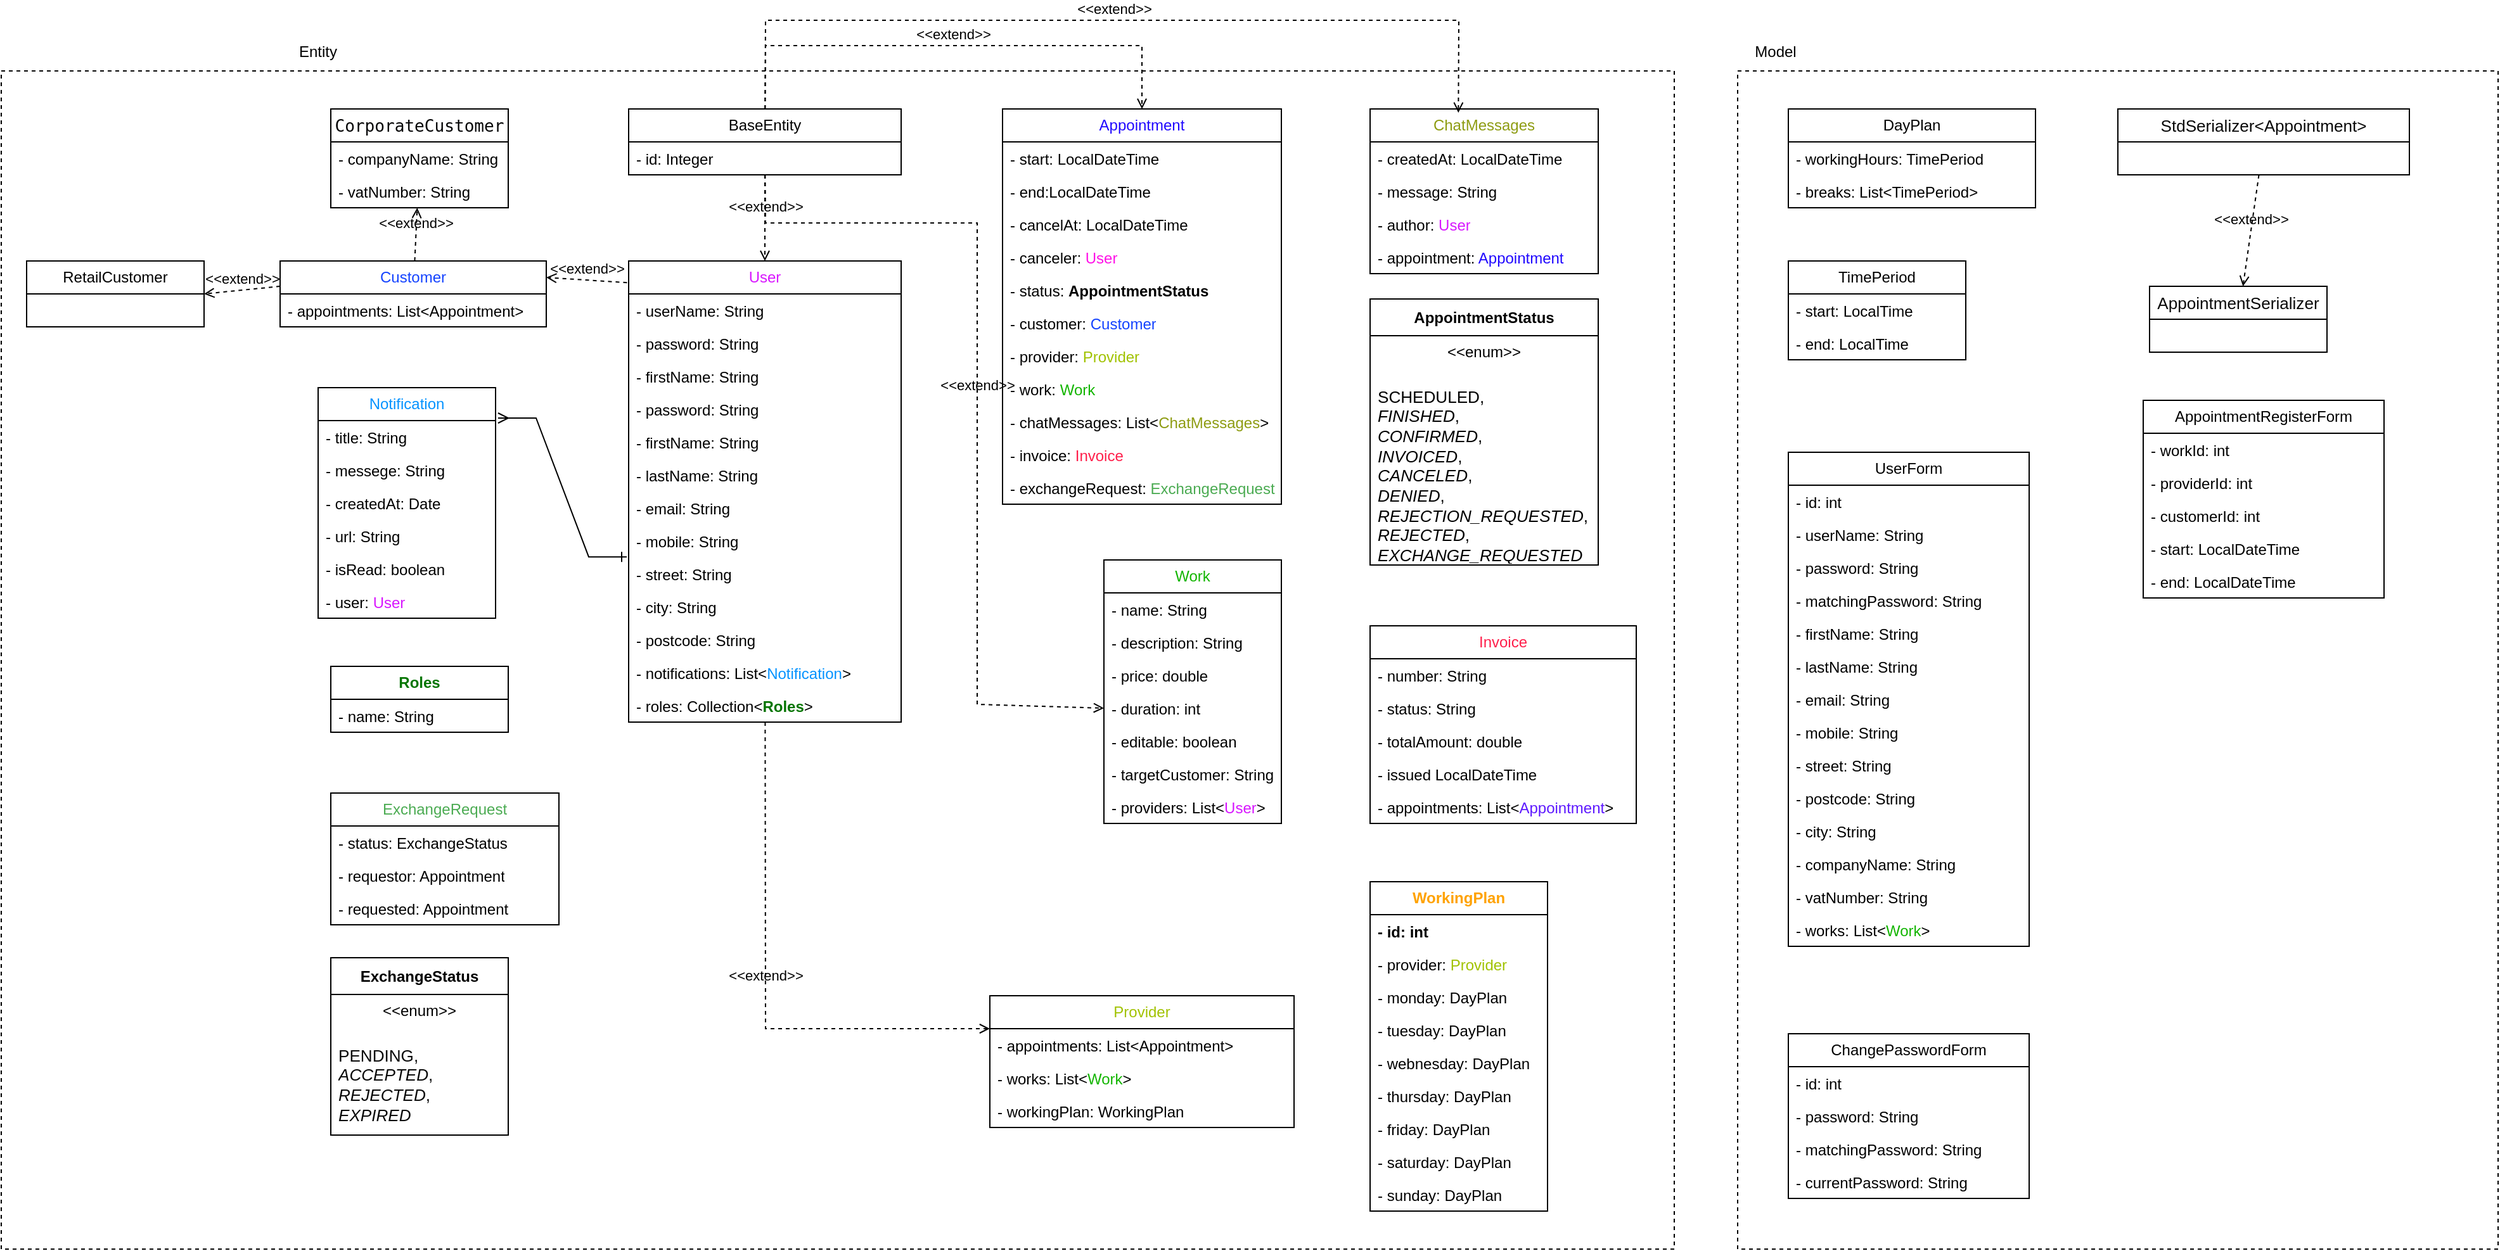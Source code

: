 <mxfile version="22.1.11" type="github">
  <diagram name="Page-1" id="I-7tbdS5bkR3QFpDPWn6">
    <mxGraphModel dx="2286" dy="809" grid="1" gridSize="10" guides="1" tooltips="1" connect="1" arrows="1" fold="1" page="1" pageScale="1" pageWidth="850" pageHeight="1100" math="0" shadow="0">
      <root>
        <mxCell id="0" />
        <mxCell id="1" parent="0" />
        <mxCell id="Jh2_Rf79OUwAE3CNvrpS-127" value="" style="rounded=0;whiteSpace=wrap;html=1;fillColor=none;dashed=1;" parent="1" vertex="1">
          <mxGeometry x="-210" y="60" width="1320" height="930" as="geometry" />
        </mxCell>
        <mxCell id="Jh2_Rf79OUwAE3CNvrpS-9" value="&lt;div style=&quot;&quot;&gt;&lt;pre style=&quot;font-family: &amp;quot;JetBrains Mono&amp;quot;, monospace; font-size: 9.8pt;&quot;&gt;&lt;font color=&quot;#070708&quot;&gt;CorporateCustomer&lt;/font&gt;&lt;/pre&gt;&lt;/div&gt;" style="swimlane;fontStyle=0;childLayout=stackLayout;horizontal=1;startSize=26;fillColor=none;horizontalStack=0;resizeParent=1;resizeParentMax=0;resizeLast=0;collapsible=1;marginBottom=0;whiteSpace=wrap;html=1;" parent="1" vertex="1">
          <mxGeometry x="50" y="90" width="140" height="78" as="geometry" />
        </mxCell>
        <mxCell id="Jh2_Rf79OUwAE3CNvrpS-10" value="- companyName: String" style="text;strokeColor=none;fillColor=none;align=left;verticalAlign=top;spacingLeft=4;spacingRight=4;overflow=hidden;rotatable=0;points=[[0,0.5],[1,0.5]];portConstraint=eastwest;whiteSpace=wrap;html=1;" parent="Jh2_Rf79OUwAE3CNvrpS-9" vertex="1">
          <mxGeometry y="26" width="140" height="26" as="geometry" />
        </mxCell>
        <mxCell id="Jh2_Rf79OUwAE3CNvrpS-11" value="- vatNumber: String" style="text;strokeColor=none;fillColor=none;align=left;verticalAlign=top;spacingLeft=4;spacingRight=4;overflow=hidden;rotatable=0;points=[[0,0.5],[1,0.5]];portConstraint=eastwest;whiteSpace=wrap;html=1;" parent="Jh2_Rf79OUwAE3CNvrpS-9" vertex="1">
          <mxGeometry y="52" width="140" height="26" as="geometry" />
        </mxCell>
        <mxCell id="Jh2_Rf79OUwAE3CNvrpS-24" value="&lt;font color=&quot;#2008ff&quot;&gt;Appointment&lt;/font&gt;" style="swimlane;fontStyle=0;childLayout=stackLayout;horizontal=1;startSize=26;fillColor=none;horizontalStack=0;resizeParent=1;resizeParentMax=0;resizeLast=0;collapsible=1;marginBottom=0;whiteSpace=wrap;html=1;" parent="1" vertex="1">
          <mxGeometry x="580" y="90" width="220" height="312" as="geometry">
            <mxRectangle x="580" y="90" width="110" height="30" as="alternateBounds" />
          </mxGeometry>
        </mxCell>
        <mxCell id="Jh2_Rf79OUwAE3CNvrpS-25" value="- start: LocalDateTime" style="text;strokeColor=none;fillColor=none;align=left;verticalAlign=top;spacingLeft=4;spacingRight=4;overflow=hidden;rotatable=0;points=[[0,0.5],[1,0.5]];portConstraint=eastwest;whiteSpace=wrap;html=1;" parent="Jh2_Rf79OUwAE3CNvrpS-24" vertex="1">
          <mxGeometry y="26" width="220" height="26" as="geometry" />
        </mxCell>
        <mxCell id="Jh2_Rf79OUwAE3CNvrpS-26" value="- end:LocalDateTime" style="text;strokeColor=none;fillColor=none;align=left;verticalAlign=top;spacingLeft=4;spacingRight=4;overflow=hidden;rotatable=0;points=[[0,0.5],[1,0.5]];portConstraint=eastwest;whiteSpace=wrap;html=1;" parent="Jh2_Rf79OUwAE3CNvrpS-24" vertex="1">
          <mxGeometry y="52" width="220" height="26" as="geometry" />
        </mxCell>
        <mxCell id="Jh2_Rf79OUwAE3CNvrpS-27" value="- cancelAt: LocalDateTime" style="text;strokeColor=none;fillColor=none;align=left;verticalAlign=top;spacingLeft=4;spacingRight=4;overflow=hidden;rotatable=0;points=[[0,0.5],[1,0.5]];portConstraint=eastwest;whiteSpace=wrap;html=1;" parent="Jh2_Rf79OUwAE3CNvrpS-24" vertex="1">
          <mxGeometry y="78" width="220" height="26" as="geometry" />
        </mxCell>
        <mxCell id="Jh2_Rf79OUwAE3CNvrpS-28" value="- canceler: &lt;font color=&quot;#ff12e7&quot;&gt;User&lt;/font&gt;" style="text;strokeColor=none;fillColor=none;align=left;verticalAlign=top;spacingLeft=4;spacingRight=4;overflow=hidden;rotatable=0;points=[[0,0.5],[1,0.5]];portConstraint=eastwest;whiteSpace=wrap;html=1;" parent="Jh2_Rf79OUwAE3CNvrpS-24" vertex="1">
          <mxGeometry y="104" width="220" height="26" as="geometry" />
        </mxCell>
        <mxCell id="Jh2_Rf79OUwAE3CNvrpS-29" value="- status: &lt;b&gt;AppointmentStatus&lt;/b&gt;" style="text;strokeColor=none;fillColor=none;align=left;verticalAlign=top;spacingLeft=4;spacingRight=4;overflow=hidden;rotatable=0;points=[[0,0.5],[1,0.5]];portConstraint=eastwest;whiteSpace=wrap;html=1;" parent="Jh2_Rf79OUwAE3CNvrpS-24" vertex="1">
          <mxGeometry y="130" width="220" height="26" as="geometry" />
        </mxCell>
        <mxCell id="Jh2_Rf79OUwAE3CNvrpS-30" value="- customer: &lt;font color=&quot;#1443ff&quot;&gt;Customer&lt;/font&gt;" style="text;strokeColor=none;fillColor=none;align=left;verticalAlign=top;spacingLeft=4;spacingRight=4;overflow=hidden;rotatable=0;points=[[0,0.5],[1,0.5]];portConstraint=eastwest;whiteSpace=wrap;html=1;" parent="Jh2_Rf79OUwAE3CNvrpS-24" vertex="1">
          <mxGeometry y="156" width="220" height="26" as="geometry" />
        </mxCell>
        <mxCell id="Jh2_Rf79OUwAE3CNvrpS-31" value="- provider: &lt;font color=&quot;#a1c200&quot;&gt;Provider&lt;/font&gt;" style="text;strokeColor=none;fillColor=none;align=left;verticalAlign=top;spacingLeft=4;spacingRight=4;overflow=hidden;rotatable=0;points=[[0,0.5],[1,0.5]];portConstraint=eastwest;whiteSpace=wrap;html=1;" parent="Jh2_Rf79OUwAE3CNvrpS-24" vertex="1">
          <mxGeometry y="182" width="220" height="26" as="geometry" />
        </mxCell>
        <mxCell id="Jh2_Rf79OUwAE3CNvrpS-32" value="- work: &lt;font color=&quot;#12b500&quot;&gt;Work&lt;/font&gt;" style="text;strokeColor=none;fillColor=none;align=left;verticalAlign=top;spacingLeft=4;spacingRight=4;overflow=hidden;rotatable=0;points=[[0,0.5],[1,0.5]];portConstraint=eastwest;whiteSpace=wrap;html=1;" parent="Jh2_Rf79OUwAE3CNvrpS-24" vertex="1">
          <mxGeometry y="208" width="220" height="26" as="geometry" />
        </mxCell>
        <mxCell id="Jh2_Rf79OUwAE3CNvrpS-34" value="- chatMessages: List&amp;lt;&lt;font color=&quot;#8e9c13&quot;&gt;ChatMessages&lt;/font&gt;&amp;gt;" style="text;strokeColor=none;fillColor=none;align=left;verticalAlign=top;spacingLeft=4;spacingRight=4;overflow=hidden;rotatable=0;points=[[0,0.5],[1,0.5]];portConstraint=eastwest;whiteSpace=wrap;html=1;" parent="Jh2_Rf79OUwAE3CNvrpS-24" vertex="1">
          <mxGeometry y="234" width="220" height="26" as="geometry" />
        </mxCell>
        <mxCell id="Jh2_Rf79OUwAE3CNvrpS-35" value="- invoice: &lt;font color=&quot;#ff1f4b&quot;&gt;Invoice&lt;/font&gt;" style="text;strokeColor=none;fillColor=none;align=left;verticalAlign=top;spacingLeft=4;spacingRight=4;overflow=hidden;rotatable=0;points=[[0,0.5],[1,0.5]];portConstraint=eastwest;whiteSpace=wrap;html=1;" parent="Jh2_Rf79OUwAE3CNvrpS-24" vertex="1">
          <mxGeometry y="260" width="220" height="26" as="geometry" />
        </mxCell>
        <mxCell id="Jh2_Rf79OUwAE3CNvrpS-36" value="- exchangeRequest: &lt;font color=&quot;#4bab52&quot;&gt;ExchangeRequest&lt;/font&gt;" style="text;strokeColor=none;fillColor=none;align=left;verticalAlign=top;spacingLeft=4;spacingRight=4;overflow=hidden;rotatable=0;points=[[0,0.5],[1,0.5]];portConstraint=eastwest;whiteSpace=wrap;html=1;" parent="Jh2_Rf79OUwAE3CNvrpS-24" vertex="1">
          <mxGeometry y="286" width="220" height="26" as="geometry" />
        </mxCell>
        <mxCell id="Jh2_Rf79OUwAE3CNvrpS-38" value="&lt;font color=&quot;#d817ff&quot;&gt;User&lt;/font&gt;" style="swimlane;fontStyle=0;childLayout=stackLayout;horizontal=1;startSize=26;fillColor=none;horizontalStack=0;resizeParent=1;resizeParentMax=0;resizeLast=0;collapsible=1;marginBottom=0;whiteSpace=wrap;html=1;" parent="1" vertex="1">
          <mxGeometry x="285" y="210" width="215" height="364" as="geometry" />
        </mxCell>
        <mxCell id="Jh2_Rf79OUwAE3CNvrpS-39" value="- userName: String" style="text;strokeColor=none;fillColor=none;align=left;verticalAlign=top;spacingLeft=4;spacingRight=4;overflow=hidden;rotatable=0;points=[[0,0.5],[1,0.5]];portConstraint=eastwest;whiteSpace=wrap;html=1;" parent="Jh2_Rf79OUwAE3CNvrpS-38" vertex="1">
          <mxGeometry y="26" width="215" height="26" as="geometry" />
        </mxCell>
        <mxCell id="Jh2_Rf79OUwAE3CNvrpS-40" value="- password: String" style="text;strokeColor=none;fillColor=none;align=left;verticalAlign=top;spacingLeft=4;spacingRight=4;overflow=hidden;rotatable=0;points=[[0,0.5],[1,0.5]];portConstraint=eastwest;whiteSpace=wrap;html=1;" parent="Jh2_Rf79OUwAE3CNvrpS-38" vertex="1">
          <mxGeometry y="52" width="215" height="26" as="geometry" />
        </mxCell>
        <mxCell id="Jh2_Rf79OUwAE3CNvrpS-41" value="- firstName: String" style="text;strokeColor=none;fillColor=none;align=left;verticalAlign=top;spacingLeft=4;spacingRight=4;overflow=hidden;rotatable=0;points=[[0,0.5],[1,0.5]];portConstraint=eastwest;whiteSpace=wrap;html=1;" parent="Jh2_Rf79OUwAE3CNvrpS-38" vertex="1">
          <mxGeometry y="78" width="215" height="26" as="geometry" />
        </mxCell>
        <mxCell id="Jh2_Rf79OUwAE3CNvrpS-49" value="- password: String" style="text;strokeColor=none;fillColor=none;align=left;verticalAlign=top;spacingLeft=4;spacingRight=4;overflow=hidden;rotatable=0;points=[[0,0.5],[1,0.5]];portConstraint=eastwest;whiteSpace=wrap;html=1;" parent="Jh2_Rf79OUwAE3CNvrpS-38" vertex="1">
          <mxGeometry y="104" width="215" height="26" as="geometry" />
        </mxCell>
        <mxCell id="Jh2_Rf79OUwAE3CNvrpS-50" value="- firstName: String" style="text;strokeColor=none;fillColor=none;align=left;verticalAlign=top;spacingLeft=4;spacingRight=4;overflow=hidden;rotatable=0;points=[[0,0.5],[1,0.5]];portConstraint=eastwest;whiteSpace=wrap;html=1;" parent="Jh2_Rf79OUwAE3CNvrpS-38" vertex="1">
          <mxGeometry y="130" width="215" height="26" as="geometry" />
        </mxCell>
        <mxCell id="Jh2_Rf79OUwAE3CNvrpS-52" value="- lastName: String" style="text;strokeColor=none;fillColor=none;align=left;verticalAlign=top;spacingLeft=4;spacingRight=4;overflow=hidden;rotatable=0;points=[[0,0.5],[1,0.5]];portConstraint=eastwest;whiteSpace=wrap;html=1;" parent="Jh2_Rf79OUwAE3CNvrpS-38" vertex="1">
          <mxGeometry y="156" width="215" height="26" as="geometry" />
        </mxCell>
        <mxCell id="Jh2_Rf79OUwAE3CNvrpS-51" value="- email: String" style="text;strokeColor=none;fillColor=none;align=left;verticalAlign=top;spacingLeft=4;spacingRight=4;overflow=hidden;rotatable=0;points=[[0,0.5],[1,0.5]];portConstraint=eastwest;whiteSpace=wrap;html=1;" parent="Jh2_Rf79OUwAE3CNvrpS-38" vertex="1">
          <mxGeometry y="182" width="215" height="26" as="geometry" />
        </mxCell>
        <mxCell id="Jh2_Rf79OUwAE3CNvrpS-42" value="- mobile: String" style="text;strokeColor=none;fillColor=none;align=left;verticalAlign=top;spacingLeft=4;spacingRight=4;overflow=hidden;rotatable=0;points=[[0,0.5],[1,0.5]];portConstraint=eastwest;whiteSpace=wrap;html=1;" parent="Jh2_Rf79OUwAE3CNvrpS-38" vertex="1">
          <mxGeometry y="208" width="215" height="26" as="geometry" />
        </mxCell>
        <mxCell id="Jh2_Rf79OUwAE3CNvrpS-53" value="- street: String" style="text;strokeColor=none;fillColor=none;align=left;verticalAlign=top;spacingLeft=4;spacingRight=4;overflow=hidden;rotatable=0;points=[[0,0.5],[1,0.5]];portConstraint=eastwest;whiteSpace=wrap;html=1;" parent="Jh2_Rf79OUwAE3CNvrpS-38" vertex="1">
          <mxGeometry y="234" width="215" height="26" as="geometry" />
        </mxCell>
        <mxCell id="Jh2_Rf79OUwAE3CNvrpS-54" value="- city: String" style="text;strokeColor=none;fillColor=none;align=left;verticalAlign=top;spacingLeft=4;spacingRight=4;overflow=hidden;rotatable=0;points=[[0,0.5],[1,0.5]];portConstraint=eastwest;whiteSpace=wrap;html=1;" parent="Jh2_Rf79OUwAE3CNvrpS-38" vertex="1">
          <mxGeometry y="260" width="215" height="26" as="geometry" />
        </mxCell>
        <mxCell id="Jh2_Rf79OUwAE3CNvrpS-56" value="- postcode: String" style="text;strokeColor=none;fillColor=none;align=left;verticalAlign=top;spacingLeft=4;spacingRight=4;overflow=hidden;rotatable=0;points=[[0,0.5],[1,0.5]];portConstraint=eastwest;whiteSpace=wrap;html=1;" parent="Jh2_Rf79OUwAE3CNvrpS-38" vertex="1">
          <mxGeometry y="286" width="215" height="26" as="geometry" />
        </mxCell>
        <mxCell id="Jh2_Rf79OUwAE3CNvrpS-55" value="-&amp;nbsp;notifications: List&amp;lt;&lt;font color=&quot;#0593ff&quot;&gt;Notification&lt;/font&gt;&amp;gt;" style="text;strokeColor=none;fillColor=none;align=left;verticalAlign=top;spacingLeft=4;spacingRight=4;overflow=hidden;rotatable=0;points=[[0,0.5],[1,0.5]];portConstraint=eastwest;whiteSpace=wrap;html=1;" parent="Jh2_Rf79OUwAE3CNvrpS-38" vertex="1">
          <mxGeometry y="312" width="215" height="26" as="geometry" />
        </mxCell>
        <mxCell id="Jh2_Rf79OUwAE3CNvrpS-48" value="- roles: Collection&amp;lt;&lt;font color=&quot;#047500&quot;&gt;&lt;b&gt;Roles&lt;/b&gt;&lt;/font&gt;&amp;gt;" style="text;strokeColor=none;fillColor=none;align=left;verticalAlign=top;spacingLeft=4;spacingRight=4;overflow=hidden;rotatable=0;points=[[0,0.5],[1,0.5]];portConstraint=eastwest;whiteSpace=wrap;html=1;" parent="Jh2_Rf79OUwAE3CNvrpS-38" vertex="1">
          <mxGeometry y="338" width="215" height="26" as="geometry" />
        </mxCell>
        <mxCell id="Jh2_Rf79OUwAE3CNvrpS-57" value="&lt;font color=&quot;#0593ff&quot;&gt;Notification&lt;/font&gt;" style="swimlane;fontStyle=0;childLayout=stackLayout;horizontal=1;startSize=26;fillColor=none;horizontalStack=0;resizeParent=1;resizeParentMax=0;resizeLast=0;collapsible=1;marginBottom=0;whiteSpace=wrap;html=1;" parent="1" vertex="1">
          <mxGeometry x="40" y="310" width="140" height="182" as="geometry" />
        </mxCell>
        <mxCell id="Jh2_Rf79OUwAE3CNvrpS-58" value="- title: String" style="text;strokeColor=none;fillColor=none;align=left;verticalAlign=top;spacingLeft=4;spacingRight=4;overflow=hidden;rotatable=0;points=[[0,0.5],[1,0.5]];portConstraint=eastwest;whiteSpace=wrap;html=1;" parent="Jh2_Rf79OUwAE3CNvrpS-57" vertex="1">
          <mxGeometry y="26" width="140" height="26" as="geometry" />
        </mxCell>
        <mxCell id="Jh2_Rf79OUwAE3CNvrpS-59" value="- messege: String" style="text;strokeColor=none;fillColor=none;align=left;verticalAlign=top;spacingLeft=4;spacingRight=4;overflow=hidden;rotatable=0;points=[[0,0.5],[1,0.5]];portConstraint=eastwest;whiteSpace=wrap;html=1;" parent="Jh2_Rf79OUwAE3CNvrpS-57" vertex="1">
          <mxGeometry y="52" width="140" height="26" as="geometry" />
        </mxCell>
        <mxCell id="Jh2_Rf79OUwAE3CNvrpS-60" value="- createdAt: Date" style="text;strokeColor=none;fillColor=none;align=left;verticalAlign=top;spacingLeft=4;spacingRight=4;overflow=hidden;rotatable=0;points=[[0,0.5],[1,0.5]];portConstraint=eastwest;whiteSpace=wrap;html=1;" parent="Jh2_Rf79OUwAE3CNvrpS-57" vertex="1">
          <mxGeometry y="78" width="140" height="26" as="geometry" />
        </mxCell>
        <mxCell id="Jh2_Rf79OUwAE3CNvrpS-62" value="- url: String" style="text;strokeColor=none;fillColor=none;align=left;verticalAlign=top;spacingLeft=4;spacingRight=4;overflow=hidden;rotatable=0;points=[[0,0.5],[1,0.5]];portConstraint=eastwest;whiteSpace=wrap;html=1;" parent="Jh2_Rf79OUwAE3CNvrpS-57" vertex="1">
          <mxGeometry y="104" width="140" height="26" as="geometry" />
        </mxCell>
        <mxCell id="Jh2_Rf79OUwAE3CNvrpS-63" value="- isRead: boolean" style="text;strokeColor=none;fillColor=none;align=left;verticalAlign=top;spacingLeft=4;spacingRight=4;overflow=hidden;rotatable=0;points=[[0,0.5],[1,0.5]];portConstraint=eastwest;whiteSpace=wrap;html=1;" parent="Jh2_Rf79OUwAE3CNvrpS-57" vertex="1">
          <mxGeometry y="130" width="140" height="26" as="geometry" />
        </mxCell>
        <mxCell id="Jh2_Rf79OUwAE3CNvrpS-61" value="- user: &lt;font color=&quot;#d817ff&quot;&gt;User&lt;/font&gt;" style="text;strokeColor=none;fillColor=none;align=left;verticalAlign=top;spacingLeft=4;spacingRight=4;overflow=hidden;rotatable=0;points=[[0,0.5],[1,0.5]];portConstraint=eastwest;whiteSpace=wrap;html=1;" parent="Jh2_Rf79OUwAE3CNvrpS-57" vertex="1">
          <mxGeometry y="156" width="140" height="26" as="geometry" />
        </mxCell>
        <mxCell id="Jh2_Rf79OUwAE3CNvrpS-66" value="" style="edgeStyle=entityRelationEdgeStyle;fontSize=12;html=1;endArrow=ERmany;rounded=0;entryX=1.014;entryY=-0.077;entryDx=0;entryDy=0;entryPerimeter=0;exitX=-0.007;exitY=-0.015;exitDx=0;exitDy=0;exitPerimeter=0;startArrow=ERone;startFill=0;" parent="1" source="Jh2_Rf79OUwAE3CNvrpS-53" target="Jh2_Rf79OUwAE3CNvrpS-58" edge="1">
          <mxGeometry width="100" height="100" relative="1" as="geometry">
            <mxPoint x="260" y="410" as="sourcePoint" />
            <mxPoint x="360" y="310" as="targetPoint" />
          </mxGeometry>
        </mxCell>
        <mxCell id="Jh2_Rf79OUwAE3CNvrpS-67" value="&lt;font color=&quot;#12b500&quot;&gt;Work&lt;/font&gt;" style="swimlane;fontStyle=0;childLayout=stackLayout;horizontal=1;startSize=26;fillColor=none;horizontalStack=0;resizeParent=1;resizeParentMax=0;resizeLast=0;collapsible=1;marginBottom=0;whiteSpace=wrap;html=1;" parent="1" vertex="1">
          <mxGeometry x="660" y="446" width="140" height="208" as="geometry" />
        </mxCell>
        <mxCell id="Jh2_Rf79OUwAE3CNvrpS-68" value="- name: String" style="text;strokeColor=none;fillColor=none;align=left;verticalAlign=top;spacingLeft=4;spacingRight=4;overflow=hidden;rotatable=0;points=[[0,0.5],[1,0.5]];portConstraint=eastwest;whiteSpace=wrap;html=1;" parent="Jh2_Rf79OUwAE3CNvrpS-67" vertex="1">
          <mxGeometry y="26" width="140" height="26" as="geometry" />
        </mxCell>
        <mxCell id="Jh2_Rf79OUwAE3CNvrpS-69" value="- description: String" style="text;strokeColor=none;fillColor=none;align=left;verticalAlign=top;spacingLeft=4;spacingRight=4;overflow=hidden;rotatable=0;points=[[0,0.5],[1,0.5]];portConstraint=eastwest;whiteSpace=wrap;html=1;" parent="Jh2_Rf79OUwAE3CNvrpS-67" vertex="1">
          <mxGeometry y="52" width="140" height="26" as="geometry" />
        </mxCell>
        <mxCell id="Jh2_Rf79OUwAE3CNvrpS-70" value="- price: double" style="text;strokeColor=none;fillColor=none;align=left;verticalAlign=top;spacingLeft=4;spacingRight=4;overflow=hidden;rotatable=0;points=[[0,0.5],[1,0.5]];portConstraint=eastwest;whiteSpace=wrap;html=1;" parent="Jh2_Rf79OUwAE3CNvrpS-67" vertex="1">
          <mxGeometry y="78" width="140" height="26" as="geometry" />
        </mxCell>
        <mxCell id="Jh2_Rf79OUwAE3CNvrpS-71" value="- duration: int" style="text;strokeColor=none;fillColor=none;align=left;verticalAlign=top;spacingLeft=4;spacingRight=4;overflow=hidden;rotatable=0;points=[[0,0.5],[1,0.5]];portConstraint=eastwest;whiteSpace=wrap;html=1;" parent="Jh2_Rf79OUwAE3CNvrpS-67" vertex="1">
          <mxGeometry y="104" width="140" height="26" as="geometry" />
        </mxCell>
        <mxCell id="Jh2_Rf79OUwAE3CNvrpS-72" value="- editable: boolean" style="text;strokeColor=none;fillColor=none;align=left;verticalAlign=top;spacingLeft=4;spacingRight=4;overflow=hidden;rotatable=0;points=[[0,0.5],[1,0.5]];portConstraint=eastwest;whiteSpace=wrap;html=1;" parent="Jh2_Rf79OUwAE3CNvrpS-67" vertex="1">
          <mxGeometry y="130" width="140" height="26" as="geometry" />
        </mxCell>
        <mxCell id="Jh2_Rf79OUwAE3CNvrpS-73" value="- targetCustomer: String" style="text;strokeColor=none;fillColor=none;align=left;verticalAlign=top;spacingLeft=4;spacingRight=4;overflow=hidden;rotatable=0;points=[[0,0.5],[1,0.5]];portConstraint=eastwest;whiteSpace=wrap;html=1;" parent="Jh2_Rf79OUwAE3CNvrpS-67" vertex="1">
          <mxGeometry y="156" width="140" height="26" as="geometry" />
        </mxCell>
        <mxCell id="Jh2_Rf79OUwAE3CNvrpS-74" value="-&amp;nbsp;providers: List&amp;lt;&lt;font color=&quot;#d817ff&quot;&gt;User&lt;/font&gt;&amp;gt;" style="text;strokeColor=none;fillColor=none;align=left;verticalAlign=top;spacingLeft=4;spacingRight=4;overflow=hidden;rotatable=0;points=[[0,0.5],[1,0.5]];portConstraint=eastwest;whiteSpace=wrap;html=1;" parent="Jh2_Rf79OUwAE3CNvrpS-67" vertex="1">
          <mxGeometry y="182" width="140" height="26" as="geometry" />
        </mxCell>
        <mxCell id="Jh2_Rf79OUwAE3CNvrpS-75" value="&lt;font color=&quot;#8e9c13&quot;&gt;ChatMessages&lt;/font&gt;" style="swimlane;fontStyle=0;childLayout=stackLayout;horizontal=1;startSize=26;fillColor=none;horizontalStack=0;resizeParent=1;resizeParentMax=0;resizeLast=0;collapsible=1;marginBottom=0;whiteSpace=wrap;html=1;" parent="1" vertex="1">
          <mxGeometry x="870" y="90" width="180" height="130" as="geometry" />
        </mxCell>
        <mxCell id="Jh2_Rf79OUwAE3CNvrpS-76" value="- createdAt: LocalDateTime" style="text;strokeColor=none;fillColor=none;align=left;verticalAlign=top;spacingLeft=4;spacingRight=4;overflow=hidden;rotatable=0;points=[[0,0.5],[1,0.5]];portConstraint=eastwest;whiteSpace=wrap;html=1;" parent="Jh2_Rf79OUwAE3CNvrpS-75" vertex="1">
          <mxGeometry y="26" width="180" height="26" as="geometry" />
        </mxCell>
        <mxCell id="Jh2_Rf79OUwAE3CNvrpS-77" value="- message: String" style="text;strokeColor=none;fillColor=none;align=left;verticalAlign=top;spacingLeft=4;spacingRight=4;overflow=hidden;rotatable=0;points=[[0,0.5],[1,0.5]];portConstraint=eastwest;whiteSpace=wrap;html=1;" parent="Jh2_Rf79OUwAE3CNvrpS-75" vertex="1">
          <mxGeometry y="52" width="180" height="26" as="geometry" />
        </mxCell>
        <mxCell id="Jh2_Rf79OUwAE3CNvrpS-78" value="- author: &lt;font color=&quot;#d817ff&quot;&gt;User&lt;/font&gt;" style="text;strokeColor=none;fillColor=none;align=left;verticalAlign=top;spacingLeft=4;spacingRight=4;overflow=hidden;rotatable=0;points=[[0,0.5],[1,0.5]];portConstraint=eastwest;whiteSpace=wrap;html=1;" parent="Jh2_Rf79OUwAE3CNvrpS-75" vertex="1">
          <mxGeometry y="78" width="180" height="26" as="geometry" />
        </mxCell>
        <mxCell id="Jh2_Rf79OUwAE3CNvrpS-79" value="- appointment: &lt;font color=&quot;#2008ff&quot;&gt;Appointment&lt;/font&gt;" style="text;strokeColor=none;fillColor=none;align=left;verticalAlign=top;spacingLeft=4;spacingRight=4;overflow=hidden;rotatable=0;points=[[0,0.5],[1,0.5]];portConstraint=eastwest;whiteSpace=wrap;html=1;" parent="Jh2_Rf79OUwAE3CNvrpS-75" vertex="1">
          <mxGeometry y="104" width="180" height="26" as="geometry" />
        </mxCell>
        <mxCell id="Jh2_Rf79OUwAE3CNvrpS-82" value="&lt;b&gt;&lt;font color=&quot;#047500&quot;&gt;Roles&lt;/font&gt;&lt;/b&gt;" style="swimlane;fontStyle=0;childLayout=stackLayout;horizontal=1;startSize=26;fillColor=none;horizontalStack=0;resizeParent=1;resizeParentMax=0;resizeLast=0;collapsible=1;marginBottom=0;whiteSpace=wrap;html=1;" parent="1" vertex="1">
          <mxGeometry x="50" y="530" width="140" height="52" as="geometry" />
        </mxCell>
        <mxCell id="Jh2_Rf79OUwAE3CNvrpS-83" value="- name: String" style="text;strokeColor=none;fillColor=none;align=left;verticalAlign=top;spacingLeft=4;spacingRight=4;overflow=hidden;rotatable=0;points=[[0,0.5],[1,0.5]];portConstraint=eastwest;whiteSpace=wrap;html=1;" parent="Jh2_Rf79OUwAE3CNvrpS-82" vertex="1">
          <mxGeometry y="26" width="140" height="26" as="geometry" />
        </mxCell>
        <mxCell id="Jh2_Rf79OUwAE3CNvrpS-86" value="&lt;font color=&quot;#ff1f4b&quot;&gt;Invoice&lt;/font&gt;" style="swimlane;fontStyle=0;childLayout=stackLayout;horizontal=1;startSize=26;fillColor=none;horizontalStack=0;resizeParent=1;resizeParentMax=0;resizeLast=0;collapsible=1;marginBottom=0;whiteSpace=wrap;html=1;" parent="1" vertex="1">
          <mxGeometry x="870" y="498" width="210" height="156" as="geometry" />
        </mxCell>
        <mxCell id="Jh2_Rf79OUwAE3CNvrpS-87" value="- number: String" style="text;strokeColor=none;fillColor=none;align=left;verticalAlign=top;spacingLeft=4;spacingRight=4;overflow=hidden;rotatable=0;points=[[0,0.5],[1,0.5]];portConstraint=eastwest;whiteSpace=wrap;html=1;" parent="Jh2_Rf79OUwAE3CNvrpS-86" vertex="1">
          <mxGeometry y="26" width="210" height="26" as="geometry" />
        </mxCell>
        <mxCell id="Jh2_Rf79OUwAE3CNvrpS-88" value="- status: String" style="text;strokeColor=none;fillColor=none;align=left;verticalAlign=top;spacingLeft=4;spacingRight=4;overflow=hidden;rotatable=0;points=[[0,0.5],[1,0.5]];portConstraint=eastwest;whiteSpace=wrap;html=1;" parent="Jh2_Rf79OUwAE3CNvrpS-86" vertex="1">
          <mxGeometry y="52" width="210" height="26" as="geometry" />
        </mxCell>
        <mxCell id="Jh2_Rf79OUwAE3CNvrpS-89" value="- totalAmount: double" style="text;strokeColor=none;fillColor=none;align=left;verticalAlign=top;spacingLeft=4;spacingRight=4;overflow=hidden;rotatable=0;points=[[0,0.5],[1,0.5]];portConstraint=eastwest;whiteSpace=wrap;html=1;" parent="Jh2_Rf79OUwAE3CNvrpS-86" vertex="1">
          <mxGeometry y="78" width="210" height="26" as="geometry" />
        </mxCell>
        <mxCell id="Jh2_Rf79OUwAE3CNvrpS-90" value="- issued LocalDateTime" style="text;strokeColor=none;fillColor=none;align=left;verticalAlign=top;spacingLeft=4;spacingRight=4;overflow=hidden;rotatable=0;points=[[0,0.5],[1,0.5]];portConstraint=eastwest;whiteSpace=wrap;html=1;" parent="Jh2_Rf79OUwAE3CNvrpS-86" vertex="1">
          <mxGeometry y="104" width="210" height="26" as="geometry" />
        </mxCell>
        <mxCell id="Jh2_Rf79OUwAE3CNvrpS-91" value="- appointments: List&amp;lt;&lt;font color=&quot;#5e19ff&quot;&gt;Appointment&lt;/font&gt;&amp;gt;" style="text;strokeColor=none;fillColor=none;align=left;verticalAlign=top;spacingLeft=4;spacingRight=4;overflow=hidden;rotatable=0;points=[[0,0.5],[1,0.5]];portConstraint=eastwest;whiteSpace=wrap;html=1;" parent="Jh2_Rf79OUwAE3CNvrpS-86" vertex="1">
          <mxGeometry y="130" width="210" height="26" as="geometry" />
        </mxCell>
        <mxCell id="Jh2_Rf79OUwAE3CNvrpS-92" value="AppointmentStatus" style="swimlane;fontStyle=1;align=center;verticalAlign=middle;childLayout=stackLayout;horizontal=1;startSize=29;horizontalStack=0;resizeParent=1;resizeParentMax=0;resizeLast=0;collapsible=0;marginBottom=0;html=1;whiteSpace=wrap;" parent="1" vertex="1">
          <mxGeometry x="870" y="240" width="180" height="210" as="geometry" />
        </mxCell>
        <mxCell id="Jh2_Rf79OUwAE3CNvrpS-93" value="&amp;lt;&amp;lt;enum&amp;gt;&amp;gt;" style="text;html=1;strokeColor=none;fillColor=none;align=center;verticalAlign=middle;spacingLeft=4;spacingRight=4;overflow=hidden;rotatable=0;points=[[0,0.5],[1,0.5]];portConstraint=eastwest;whiteSpace=wrap;" parent="Jh2_Rf79OUwAE3CNvrpS-92" vertex="1">
          <mxGeometry y="29" width="180" height="25" as="geometry" />
        </mxCell>
        <mxCell id="Jh2_Rf79OUwAE3CNvrpS-94" value="&lt;div style=&quot;&quot;&gt;&lt;pre style=&quot;font-size: 9.8pt;&quot;&gt;&lt;font style=&quot;&quot; face=&quot;Helvetica&quot;&gt;SCHEDULED,&lt;br&gt;&lt;span style=&quot;font-style: italic;&quot;&gt;FINISHED&lt;/span&gt;,&lt;br&gt;&lt;span style=&quot;font-style: italic;&quot;&gt;CONFIRMED&lt;/span&gt;,&lt;br&gt;&lt;span style=&quot;font-style: italic;&quot;&gt;INVOICED&lt;/span&gt;,&lt;br&gt;&lt;span style=&quot;font-style: italic;&quot;&gt;CANCELED&lt;/span&gt;,&lt;br&gt;&lt;span style=&quot;font-style: italic;&quot;&gt;DENIED&lt;/span&gt;,&lt;br&gt;&lt;span style=&quot;font-style: italic;&quot;&gt;REJECTION_REQUESTED&lt;/span&gt;,&lt;br&gt;&lt;span style=&quot;font-style: italic;&quot;&gt;REJECTED&lt;/span&gt;,&lt;br&gt;&lt;span style=&quot;font-style: italic;&quot;&gt;EXCHANGE_REQUESTED&lt;/span&gt;&lt;/font&gt;&lt;/pre&gt;&lt;/div&gt;" style="text;html=1;strokeColor=none;fillColor=none;align=left;verticalAlign=middle;spacingLeft=4;spacingRight=4;overflow=hidden;rotatable=0;points=[[0,0.5],[1,0.5]];portConstraint=eastwest;whiteSpace=wrap;" parent="Jh2_Rf79OUwAE3CNvrpS-92" vertex="1">
          <mxGeometry y="54" width="180" height="156" as="geometry" />
        </mxCell>
        <mxCell id="Jh2_Rf79OUwAE3CNvrpS-99" value="&lt;font color=&quot;#a1c200&quot;&gt;Provider&lt;/font&gt;" style="swimlane;fontStyle=0;childLayout=stackLayout;horizontal=1;startSize=26;fillColor=none;horizontalStack=0;resizeParent=1;resizeParentMax=0;resizeLast=0;collapsible=1;marginBottom=0;whiteSpace=wrap;html=1;" parent="1" vertex="1">
          <mxGeometry x="570" y="790" width="240" height="104" as="geometry" />
        </mxCell>
        <mxCell id="Jh2_Rf79OUwAE3CNvrpS-100" value="- appointments: List&amp;lt;Appointment&amp;gt;" style="text;strokeColor=none;fillColor=none;align=left;verticalAlign=top;spacingLeft=4;spacingRight=4;overflow=hidden;rotatable=0;points=[[0,0.5],[1,0.5]];portConstraint=eastwest;whiteSpace=wrap;html=1;" parent="Jh2_Rf79OUwAE3CNvrpS-99" vertex="1">
          <mxGeometry y="26" width="240" height="26" as="geometry" />
        </mxCell>
        <mxCell id="Jh2_Rf79OUwAE3CNvrpS-101" value="- works: List&amp;lt;&lt;font color=&quot;#12b500&quot;&gt;Work&lt;/font&gt;&amp;gt;" style="text;strokeColor=none;fillColor=none;align=left;verticalAlign=top;spacingLeft=4;spacingRight=4;overflow=hidden;rotatable=0;points=[[0,0.5],[1,0.5]];portConstraint=eastwest;whiteSpace=wrap;html=1;" parent="Jh2_Rf79OUwAE3CNvrpS-99" vertex="1">
          <mxGeometry y="52" width="240" height="26" as="geometry" />
        </mxCell>
        <mxCell id="Jh2_Rf79OUwAE3CNvrpS-102" value="- workingPlan: WorkingPlan" style="text;strokeColor=none;fillColor=none;align=left;verticalAlign=top;spacingLeft=4;spacingRight=4;overflow=hidden;rotatable=0;points=[[0,0.5],[1,0.5]];portConstraint=eastwest;whiteSpace=wrap;html=1;" parent="Jh2_Rf79OUwAE3CNvrpS-99" vertex="1">
          <mxGeometry y="78" width="240" height="26" as="geometry" />
        </mxCell>
        <mxCell id="Jh2_Rf79OUwAE3CNvrpS-104" value="&amp;lt;&amp;lt;extend&amp;gt;&amp;gt;" style="html=1;verticalAlign=bottom;labelBackgroundColor=none;endArrow=open;endFill=0;dashed=1;rounded=0;entryX=0;entryY=0.25;entryDx=0;entryDy=0;" parent="1" source="Jh2_Rf79OUwAE3CNvrpS-38" target="Jh2_Rf79OUwAE3CNvrpS-99" edge="1">
          <mxGeometry width="160" relative="1" as="geometry">
            <mxPoint x="480" y="720" as="sourcePoint" />
            <mxPoint x="640" y="720" as="targetPoint" />
            <Array as="points">
              <mxPoint x="393" y="816" />
            </Array>
          </mxGeometry>
        </mxCell>
        <mxCell id="Jh2_Rf79OUwAE3CNvrpS-105" value="BaseEntity" style="swimlane;fontStyle=0;childLayout=stackLayout;horizontal=1;startSize=26;fillColor=none;horizontalStack=0;resizeParent=1;resizeParentMax=0;resizeLast=0;collapsible=1;marginBottom=0;whiteSpace=wrap;html=1;" parent="1" vertex="1">
          <mxGeometry x="285" y="90" width="215" height="52" as="geometry" />
        </mxCell>
        <mxCell id="Jh2_Rf79OUwAE3CNvrpS-106" value="- id: Integer" style="text;strokeColor=none;fillColor=none;align=left;verticalAlign=top;spacingLeft=4;spacingRight=4;overflow=hidden;rotatable=0;points=[[0,0.5],[1,0.5]];portConstraint=eastwest;whiteSpace=wrap;html=1;" parent="Jh2_Rf79OUwAE3CNvrpS-105" vertex="1">
          <mxGeometry y="26" width="215" height="26" as="geometry" />
        </mxCell>
        <mxCell id="Jh2_Rf79OUwAE3CNvrpS-109" value="&lt;font color=&quot;#4bab52&quot;&gt;ExchangeRequest&lt;/font&gt;" style="swimlane;fontStyle=0;childLayout=stackLayout;horizontal=1;startSize=26;fillColor=none;horizontalStack=0;resizeParent=1;resizeParentMax=0;resizeLast=0;collapsible=1;marginBottom=0;whiteSpace=wrap;html=1;" parent="1" vertex="1">
          <mxGeometry x="50" y="630" width="180" height="104" as="geometry" />
        </mxCell>
        <mxCell id="Jh2_Rf79OUwAE3CNvrpS-110" value="- status: ExchangeStatus" style="text;strokeColor=none;fillColor=none;align=left;verticalAlign=top;spacingLeft=4;spacingRight=4;overflow=hidden;rotatable=0;points=[[0,0.5],[1,0.5]];portConstraint=eastwest;whiteSpace=wrap;html=1;" parent="Jh2_Rf79OUwAE3CNvrpS-109" vertex="1">
          <mxGeometry y="26" width="180" height="26" as="geometry" />
        </mxCell>
        <mxCell id="Jh2_Rf79OUwAE3CNvrpS-111" value="- requestor: Appointment" style="text;strokeColor=none;fillColor=none;align=left;verticalAlign=top;spacingLeft=4;spacingRight=4;overflow=hidden;rotatable=0;points=[[0,0.5],[1,0.5]];portConstraint=eastwest;whiteSpace=wrap;html=1;" parent="Jh2_Rf79OUwAE3CNvrpS-109" vertex="1">
          <mxGeometry y="52" width="180" height="26" as="geometry" />
        </mxCell>
        <mxCell id="Jh2_Rf79OUwAE3CNvrpS-112" value="- requested: Appointment" style="text;strokeColor=none;fillColor=none;align=left;verticalAlign=top;spacingLeft=4;spacingRight=4;overflow=hidden;rotatable=0;points=[[0,0.5],[1,0.5]];portConstraint=eastwest;whiteSpace=wrap;html=1;" parent="Jh2_Rf79OUwAE3CNvrpS-109" vertex="1">
          <mxGeometry y="78" width="180" height="26" as="geometry" />
        </mxCell>
        <mxCell id="Jh2_Rf79OUwAE3CNvrpS-113" value="ExchangeStatus" style="swimlane;fontStyle=1;align=center;verticalAlign=middle;childLayout=stackLayout;horizontal=1;startSize=29;horizontalStack=0;resizeParent=1;resizeParentMax=0;resizeLast=0;collapsible=0;marginBottom=0;html=1;whiteSpace=wrap;" parent="1" vertex="1">
          <mxGeometry x="50" y="760" width="140" height="140" as="geometry" />
        </mxCell>
        <mxCell id="Jh2_Rf79OUwAE3CNvrpS-114" value="&amp;lt;&amp;lt;enum&amp;gt;&amp;gt;" style="text;html=1;strokeColor=none;fillColor=none;align=center;verticalAlign=middle;spacingLeft=4;spacingRight=4;overflow=hidden;rotatable=0;points=[[0,0.5],[1,0.5]];portConstraint=eastwest;whiteSpace=wrap;" parent="Jh2_Rf79OUwAE3CNvrpS-113" vertex="1">
          <mxGeometry y="29" width="140" height="25" as="geometry" />
        </mxCell>
        <mxCell id="Jh2_Rf79OUwAE3CNvrpS-115" value="&lt;div style=&quot;&quot;&gt;&lt;pre style=&quot;font-size: 9.8pt;&quot;&gt;&lt;div style=&quot;&quot;&gt;&lt;pre style=&quot;font-size: 9.8pt;&quot;&gt;&lt;font color=&quot;#0a0a0a&quot; style=&quot;&quot; face=&quot;Helvetica&quot;&gt;PENDING,&lt;br&gt;&lt;span style=&quot;font-style: italic;&quot;&gt;ACCEPTED&lt;/span&gt;,&lt;br&gt;&lt;span style=&quot;font-style: italic;&quot;&gt;REJECTED&lt;/span&gt;,&lt;br&gt;&lt;span style=&quot;font-style: italic;&quot;&gt;EXPIRED&lt;/span&gt;&lt;/font&gt;&lt;/pre&gt;&lt;/div&gt;&lt;/pre&gt;&lt;/div&gt;" style="text;html=1;strokeColor=none;fillColor=none;align=left;verticalAlign=middle;spacingLeft=4;spacingRight=4;overflow=hidden;rotatable=0;points=[[0,0.5],[1,0.5]];portConstraint=eastwest;whiteSpace=wrap;" parent="Jh2_Rf79OUwAE3CNvrpS-113" vertex="1">
          <mxGeometry y="54" width="140" height="86" as="geometry" />
        </mxCell>
        <mxCell id="Jh2_Rf79OUwAE3CNvrpS-116" value="&lt;b&gt;&lt;font color=&quot;#ffa200&quot;&gt;WorkingPlan&lt;/font&gt;&lt;/b&gt;" style="swimlane;fontStyle=0;childLayout=stackLayout;horizontal=1;startSize=26;fillColor=none;horizontalStack=0;resizeParent=1;resizeParentMax=0;resizeLast=0;collapsible=1;marginBottom=0;whiteSpace=wrap;html=1;" parent="1" vertex="1">
          <mxGeometry x="870" y="700" width="140" height="260" as="geometry" />
        </mxCell>
        <mxCell id="Jh2_Rf79OUwAE3CNvrpS-117" value="&lt;b&gt;- id: int&lt;/b&gt;" style="text;strokeColor=none;fillColor=none;align=left;verticalAlign=top;spacingLeft=4;spacingRight=4;overflow=hidden;rotatable=0;points=[[0,0.5],[1,0.5]];portConstraint=eastwest;whiteSpace=wrap;html=1;" parent="Jh2_Rf79OUwAE3CNvrpS-116" vertex="1">
          <mxGeometry y="26" width="140" height="26" as="geometry" />
        </mxCell>
        <mxCell id="Jh2_Rf79OUwAE3CNvrpS-118" value="- provider: &lt;font color=&quot;#a1c200&quot;&gt;Provider&lt;/font&gt;" style="text;strokeColor=none;fillColor=none;align=left;verticalAlign=top;spacingLeft=4;spacingRight=4;overflow=hidden;rotatable=0;points=[[0,0.5],[1,0.5]];portConstraint=eastwest;whiteSpace=wrap;html=1;" parent="Jh2_Rf79OUwAE3CNvrpS-116" vertex="1">
          <mxGeometry y="52" width="140" height="26" as="geometry" />
        </mxCell>
        <mxCell id="Jh2_Rf79OUwAE3CNvrpS-119" value="- monday: DayPlan" style="text;strokeColor=none;fillColor=none;align=left;verticalAlign=top;spacingLeft=4;spacingRight=4;overflow=hidden;rotatable=0;points=[[0,0.5],[1,0.5]];portConstraint=eastwest;whiteSpace=wrap;html=1;" parent="Jh2_Rf79OUwAE3CNvrpS-116" vertex="1">
          <mxGeometry y="78" width="140" height="26" as="geometry" />
        </mxCell>
        <mxCell id="Jh2_Rf79OUwAE3CNvrpS-120" value="- tuesday: DayPlan" style="text;strokeColor=none;fillColor=none;align=left;verticalAlign=top;spacingLeft=4;spacingRight=4;overflow=hidden;rotatable=0;points=[[0,0.5],[1,0.5]];portConstraint=eastwest;whiteSpace=wrap;html=1;" parent="Jh2_Rf79OUwAE3CNvrpS-116" vertex="1">
          <mxGeometry y="104" width="140" height="26" as="geometry" />
        </mxCell>
        <mxCell id="Jh2_Rf79OUwAE3CNvrpS-121" value="- webnesday: DayPlan" style="text;strokeColor=none;fillColor=none;align=left;verticalAlign=top;spacingLeft=4;spacingRight=4;overflow=hidden;rotatable=0;points=[[0,0.5],[1,0.5]];portConstraint=eastwest;whiteSpace=wrap;html=1;" parent="Jh2_Rf79OUwAE3CNvrpS-116" vertex="1">
          <mxGeometry y="130" width="140" height="26" as="geometry" />
        </mxCell>
        <mxCell id="Jh2_Rf79OUwAE3CNvrpS-122" value="- thursday: DayPlan" style="text;strokeColor=none;fillColor=none;align=left;verticalAlign=top;spacingLeft=4;spacingRight=4;overflow=hidden;rotatable=0;points=[[0,0.5],[1,0.5]];portConstraint=eastwest;whiteSpace=wrap;html=1;" parent="Jh2_Rf79OUwAE3CNvrpS-116" vertex="1">
          <mxGeometry y="156" width="140" height="26" as="geometry" />
        </mxCell>
        <mxCell id="Jh2_Rf79OUwAE3CNvrpS-123" value="- friday: DayPlan" style="text;strokeColor=none;fillColor=none;align=left;verticalAlign=top;spacingLeft=4;spacingRight=4;overflow=hidden;rotatable=0;points=[[0,0.5],[1,0.5]];portConstraint=eastwest;whiteSpace=wrap;html=1;" parent="Jh2_Rf79OUwAE3CNvrpS-116" vertex="1">
          <mxGeometry y="182" width="140" height="26" as="geometry" />
        </mxCell>
        <mxCell id="Jh2_Rf79OUwAE3CNvrpS-124" value="- saturday: DayPlan" style="text;strokeColor=none;fillColor=none;align=left;verticalAlign=top;spacingLeft=4;spacingRight=4;overflow=hidden;rotatable=0;points=[[0,0.5],[1,0.5]];portConstraint=eastwest;whiteSpace=wrap;html=1;" parent="Jh2_Rf79OUwAE3CNvrpS-116" vertex="1">
          <mxGeometry y="208" width="140" height="26" as="geometry" />
        </mxCell>
        <mxCell id="Jh2_Rf79OUwAE3CNvrpS-126" value="- sunday: DayPlan" style="text;strokeColor=none;fillColor=none;align=left;verticalAlign=top;spacingLeft=4;spacingRight=4;overflow=hidden;rotatable=0;points=[[0,0.5],[1,0.5]];portConstraint=eastwest;whiteSpace=wrap;html=1;" parent="Jh2_Rf79OUwAE3CNvrpS-116" vertex="1">
          <mxGeometry y="234" width="140" height="26" as="geometry" />
        </mxCell>
        <mxCell id="Jh2_Rf79OUwAE3CNvrpS-128" value="Entity" style="text;html=1;strokeColor=none;fillColor=none;align=center;verticalAlign=middle;whiteSpace=wrap;rounded=0;" parent="1" vertex="1">
          <mxGeometry x="10" y="30" width="60" height="30" as="geometry" />
        </mxCell>
        <mxCell id="Jh2_Rf79OUwAE3CNvrpS-130" value="&amp;lt;&amp;lt;extend&amp;gt;&amp;gt;" style="html=1;verticalAlign=bottom;labelBackgroundColor=none;endArrow=open;endFill=0;dashed=1;rounded=0;" parent="1" source="Jh2_Rf79OUwAE3CNvrpS-105" target="Jh2_Rf79OUwAE3CNvrpS-24" edge="1">
          <mxGeometry width="160" relative="1" as="geometry">
            <mxPoint x="480" y="380" as="sourcePoint" />
            <mxPoint x="640" y="380" as="targetPoint" />
            <Array as="points">
              <mxPoint x="393" y="40" />
              <mxPoint x="690" y="40" />
            </Array>
          </mxGeometry>
        </mxCell>
        <mxCell id="Jh2_Rf79OUwAE3CNvrpS-131" value="&amp;lt;&amp;lt;extend&amp;gt;&amp;gt;" style="html=1;verticalAlign=bottom;labelBackgroundColor=none;endArrow=open;endFill=0;dashed=1;rounded=0;entryX=0.5;entryY=0;entryDx=0;entryDy=0;" parent="1" source="Jh2_Rf79OUwAE3CNvrpS-105" target="Jh2_Rf79OUwAE3CNvrpS-38" edge="1">
          <mxGeometry width="160" relative="1" as="geometry">
            <mxPoint x="480" y="250" as="sourcePoint" />
            <mxPoint x="640" y="250" as="targetPoint" />
          </mxGeometry>
        </mxCell>
        <mxCell id="Jh2_Rf79OUwAE3CNvrpS-132" value="&amp;lt;&amp;lt;extend&amp;gt;&amp;gt;" style="html=1;verticalAlign=bottom;labelBackgroundColor=none;endArrow=open;endFill=0;dashed=1;rounded=0;entryX=0;entryY=0.5;entryDx=0;entryDy=0;" parent="1" source="Jh2_Rf79OUwAE3CNvrpS-105" target="Jh2_Rf79OUwAE3CNvrpS-71" edge="1">
          <mxGeometry width="160" relative="1" as="geometry">
            <mxPoint x="480" y="380" as="sourcePoint" />
            <mxPoint x="640" y="380" as="targetPoint" />
            <Array as="points">
              <mxPoint x="393" y="180" />
              <mxPoint x="560" y="180" />
              <mxPoint x="560" y="560" />
            </Array>
          </mxGeometry>
        </mxCell>
        <mxCell id="Jh2_Rf79OUwAE3CNvrpS-133" value="&amp;lt;&amp;lt;extend&amp;gt;&amp;gt;" style="html=1;verticalAlign=bottom;labelBackgroundColor=none;endArrow=open;endFill=0;dashed=1;rounded=0;entryX=0.387;entryY=0.023;entryDx=0;entryDy=0;entryPerimeter=0;" parent="1" source="Jh2_Rf79OUwAE3CNvrpS-105" target="Jh2_Rf79OUwAE3CNvrpS-75" edge="1">
          <mxGeometry width="160" relative="1" as="geometry">
            <mxPoint x="480" y="250" as="sourcePoint" />
            <mxPoint x="640" y="250" as="targetPoint" />
            <Array as="points">
              <mxPoint x="393" y="20" />
              <mxPoint x="940" y="20" />
            </Array>
          </mxGeometry>
        </mxCell>
        <mxCell id="Jh2_Rf79OUwAE3CNvrpS-95" value="&lt;font color=&quot;#1443ff&quot;&gt;Customer&lt;/font&gt;" style="swimlane;fontStyle=0;childLayout=stackLayout;horizontal=1;startSize=26;fillColor=none;horizontalStack=0;resizeParent=1;resizeParentMax=0;resizeLast=0;collapsible=1;marginBottom=0;whiteSpace=wrap;html=1;" parent="1" vertex="1">
          <mxGeometry x="10" y="210" width="210" height="52" as="geometry" />
        </mxCell>
        <mxCell id="Jh2_Rf79OUwAE3CNvrpS-96" value="- appointments: List&amp;lt;Appointment&amp;gt;" style="text;strokeColor=none;fillColor=none;align=left;verticalAlign=top;spacingLeft=4;spacingRight=4;overflow=hidden;rotatable=0;points=[[0,0.5],[1,0.5]];portConstraint=eastwest;whiteSpace=wrap;html=1;" parent="Jh2_Rf79OUwAE3CNvrpS-95" vertex="1">
          <mxGeometry y="26" width="210" height="26" as="geometry" />
        </mxCell>
        <mxCell id="Jh2_Rf79OUwAE3CNvrpS-134" value="&amp;lt;&amp;lt;extend&amp;gt;&amp;gt;" style="html=1;verticalAlign=bottom;labelBackgroundColor=none;endArrow=open;endFill=0;dashed=1;rounded=0;exitX=-0.006;exitY=0.047;exitDx=0;exitDy=0;exitPerimeter=0;entryX=1;entryY=0.25;entryDx=0;entryDy=0;" parent="1" source="Jh2_Rf79OUwAE3CNvrpS-38" target="Jh2_Rf79OUwAE3CNvrpS-95" edge="1">
          <mxGeometry width="160" relative="1" as="geometry">
            <mxPoint x="480" y="540" as="sourcePoint" />
            <mxPoint x="190" y="220" as="targetPoint" />
          </mxGeometry>
        </mxCell>
        <mxCell id="Jh2_Rf79OUwAE3CNvrpS-137" value="&amp;lt;&amp;lt;extend&amp;gt;&amp;gt;" style="html=1;verticalAlign=bottom;labelBackgroundColor=none;endArrow=open;endFill=0;dashed=1;rounded=0;" parent="1" source="Jh2_Rf79OUwAE3CNvrpS-95" target="Jh2_Rf79OUwAE3CNvrpS-9" edge="1">
          <mxGeometry width="160" relative="1" as="geometry">
            <mxPoint x="480" y="290" as="sourcePoint" />
            <mxPoint x="640" y="290" as="targetPoint" />
          </mxGeometry>
        </mxCell>
        <mxCell id="Jh2_Rf79OUwAE3CNvrpS-138" value="RetailCustomer" style="swimlane;fontStyle=0;childLayout=stackLayout;horizontal=1;startSize=26;fillColor=none;horizontalStack=0;resizeParent=1;resizeParentMax=0;resizeLast=0;collapsible=1;marginBottom=0;whiteSpace=wrap;html=1;" parent="1" vertex="1">
          <mxGeometry x="-190" y="210" width="140" height="52" as="geometry" />
        </mxCell>
        <mxCell id="Jh2_Rf79OUwAE3CNvrpS-142" value="&amp;lt;&amp;lt;extend&amp;gt;&amp;gt;" style="html=1;verticalAlign=bottom;labelBackgroundColor=none;endArrow=open;endFill=0;dashed=1;rounded=0;entryX=1;entryY=0.5;entryDx=0;entryDy=0;" parent="1" target="Jh2_Rf79OUwAE3CNvrpS-138" edge="1">
          <mxGeometry width="160" relative="1" as="geometry">
            <mxPoint x="10" y="230" as="sourcePoint" />
            <mxPoint x="590" y="390" as="targetPoint" />
          </mxGeometry>
        </mxCell>
        <mxCell id="jJldL7cJ4zt6Rgu3-QxA-1" value="DayPlan" style="swimlane;fontStyle=0;childLayout=stackLayout;horizontal=1;startSize=26;fillColor=none;horizontalStack=0;resizeParent=1;resizeParentMax=0;resizeLast=0;collapsible=1;marginBottom=0;whiteSpace=wrap;html=1;" vertex="1" parent="1">
          <mxGeometry x="1200" y="90" width="195" height="78" as="geometry" />
        </mxCell>
        <mxCell id="jJldL7cJ4zt6Rgu3-QxA-2" value="- workingHours: TimePeriod" style="text;strokeColor=none;fillColor=none;align=left;verticalAlign=top;spacingLeft=4;spacingRight=4;overflow=hidden;rotatable=0;points=[[0,0.5],[1,0.5]];portConstraint=eastwest;whiteSpace=wrap;html=1;" vertex="1" parent="jJldL7cJ4zt6Rgu3-QxA-1">
          <mxGeometry y="26" width="195" height="26" as="geometry" />
        </mxCell>
        <mxCell id="jJldL7cJ4zt6Rgu3-QxA-3" value="- breaks: List&amp;lt;TimePeriod&amp;gt;" style="text;strokeColor=none;fillColor=none;align=left;verticalAlign=top;spacingLeft=4;spacingRight=4;overflow=hidden;rotatable=0;points=[[0,0.5],[1,0.5]];portConstraint=eastwest;whiteSpace=wrap;html=1;" vertex="1" parent="jJldL7cJ4zt6Rgu3-QxA-1">
          <mxGeometry y="52" width="195" height="26" as="geometry" />
        </mxCell>
        <mxCell id="jJldL7cJ4zt6Rgu3-QxA-8" value="TimePeriod" style="swimlane;fontStyle=0;childLayout=stackLayout;horizontal=1;startSize=26;fillColor=none;horizontalStack=0;resizeParent=1;resizeParentMax=0;resizeLast=0;collapsible=1;marginBottom=0;whiteSpace=wrap;html=1;" vertex="1" parent="1">
          <mxGeometry x="1200" y="210" width="140" height="78" as="geometry" />
        </mxCell>
        <mxCell id="jJldL7cJ4zt6Rgu3-QxA-9" value="- start: LocalTime" style="text;strokeColor=none;fillColor=none;align=left;verticalAlign=top;spacingLeft=4;spacingRight=4;overflow=hidden;rotatable=0;points=[[0,0.5],[1,0.5]];portConstraint=eastwest;whiteSpace=wrap;html=1;" vertex="1" parent="jJldL7cJ4zt6Rgu3-QxA-8">
          <mxGeometry y="26" width="140" height="26" as="geometry" />
        </mxCell>
        <mxCell id="jJldL7cJ4zt6Rgu3-QxA-10" value="- end: LocalTime" style="text;strokeColor=none;fillColor=none;align=left;verticalAlign=top;spacingLeft=4;spacingRight=4;overflow=hidden;rotatable=0;points=[[0,0.5],[1,0.5]];portConstraint=eastwest;whiteSpace=wrap;html=1;" vertex="1" parent="jJldL7cJ4zt6Rgu3-QxA-8">
          <mxGeometry y="52" width="140" height="26" as="geometry" />
        </mxCell>
        <mxCell id="jJldL7cJ4zt6Rgu3-QxA-12" value="UserForm" style="swimlane;fontStyle=0;childLayout=stackLayout;horizontal=1;startSize=26;fillColor=none;horizontalStack=0;resizeParent=1;resizeParentMax=0;resizeLast=0;collapsible=1;marginBottom=0;whiteSpace=wrap;html=1;" vertex="1" parent="1">
          <mxGeometry x="1200" y="361" width="190" height="390" as="geometry" />
        </mxCell>
        <mxCell id="jJldL7cJ4zt6Rgu3-QxA-13" value="- id: int" style="text;strokeColor=none;fillColor=none;align=left;verticalAlign=top;spacingLeft=4;spacingRight=4;overflow=hidden;rotatable=0;points=[[0,0.5],[1,0.5]];portConstraint=eastwest;whiteSpace=wrap;html=1;" vertex="1" parent="jJldL7cJ4zt6Rgu3-QxA-12">
          <mxGeometry y="26" width="190" height="26" as="geometry" />
        </mxCell>
        <mxCell id="jJldL7cJ4zt6Rgu3-QxA-14" value="- userName: String" style="text;strokeColor=none;fillColor=none;align=left;verticalAlign=top;spacingLeft=4;spacingRight=4;overflow=hidden;rotatable=0;points=[[0,0.5],[1,0.5]];portConstraint=eastwest;whiteSpace=wrap;html=1;" vertex="1" parent="jJldL7cJ4zt6Rgu3-QxA-12">
          <mxGeometry y="52" width="190" height="26" as="geometry" />
        </mxCell>
        <mxCell id="jJldL7cJ4zt6Rgu3-QxA-15" value="- password: String" style="text;strokeColor=none;fillColor=none;align=left;verticalAlign=top;spacingLeft=4;spacingRight=4;overflow=hidden;rotatable=0;points=[[0,0.5],[1,0.5]];portConstraint=eastwest;whiteSpace=wrap;html=1;" vertex="1" parent="jJldL7cJ4zt6Rgu3-QxA-12">
          <mxGeometry y="78" width="190" height="26" as="geometry" />
        </mxCell>
        <mxCell id="jJldL7cJ4zt6Rgu3-QxA-20" value="- matchingPassword: String" style="text;strokeColor=none;fillColor=none;align=left;verticalAlign=top;spacingLeft=4;spacingRight=4;overflow=hidden;rotatable=0;points=[[0,0.5],[1,0.5]];portConstraint=eastwest;whiteSpace=wrap;html=1;" vertex="1" parent="jJldL7cJ4zt6Rgu3-QxA-12">
          <mxGeometry y="104" width="190" height="26" as="geometry" />
        </mxCell>
        <mxCell id="jJldL7cJ4zt6Rgu3-QxA-21" value="- firstName: String" style="text;strokeColor=none;fillColor=none;align=left;verticalAlign=top;spacingLeft=4;spacingRight=4;overflow=hidden;rotatable=0;points=[[0,0.5],[1,0.5]];portConstraint=eastwest;whiteSpace=wrap;html=1;" vertex="1" parent="jJldL7cJ4zt6Rgu3-QxA-12">
          <mxGeometry y="130" width="190" height="26" as="geometry" />
        </mxCell>
        <mxCell id="jJldL7cJ4zt6Rgu3-QxA-22" value="- lastName: String&lt;span style=&quot;white-space: pre;&quot;&gt;&#x9;&lt;/span&gt;" style="text;strokeColor=none;fillColor=none;align=left;verticalAlign=top;spacingLeft=4;spacingRight=4;overflow=hidden;rotatable=0;points=[[0,0.5],[1,0.5]];portConstraint=eastwest;whiteSpace=wrap;html=1;" vertex="1" parent="jJldL7cJ4zt6Rgu3-QxA-12">
          <mxGeometry y="156" width="190" height="26" as="geometry" />
        </mxCell>
        <mxCell id="jJldL7cJ4zt6Rgu3-QxA-23" value="- email: String" style="text;strokeColor=none;fillColor=none;align=left;verticalAlign=top;spacingLeft=4;spacingRight=4;overflow=hidden;rotatable=0;points=[[0,0.5],[1,0.5]];portConstraint=eastwest;whiteSpace=wrap;html=1;" vertex="1" parent="jJldL7cJ4zt6Rgu3-QxA-12">
          <mxGeometry y="182" width="190" height="26" as="geometry" />
        </mxCell>
        <mxCell id="jJldL7cJ4zt6Rgu3-QxA-24" value="- mobile: String" style="text;strokeColor=none;fillColor=none;align=left;verticalAlign=top;spacingLeft=4;spacingRight=4;overflow=hidden;rotatable=0;points=[[0,0.5],[1,0.5]];portConstraint=eastwest;whiteSpace=wrap;html=1;" vertex="1" parent="jJldL7cJ4zt6Rgu3-QxA-12">
          <mxGeometry y="208" width="190" height="26" as="geometry" />
        </mxCell>
        <mxCell id="jJldL7cJ4zt6Rgu3-QxA-25" value="- street: String" style="text;strokeColor=none;fillColor=none;align=left;verticalAlign=top;spacingLeft=4;spacingRight=4;overflow=hidden;rotatable=0;points=[[0,0.5],[1,0.5]];portConstraint=eastwest;whiteSpace=wrap;html=1;" vertex="1" parent="jJldL7cJ4zt6Rgu3-QxA-12">
          <mxGeometry y="234" width="190" height="26" as="geometry" />
        </mxCell>
        <mxCell id="jJldL7cJ4zt6Rgu3-QxA-26" value="- postcode: String" style="text;strokeColor=none;fillColor=none;align=left;verticalAlign=top;spacingLeft=4;spacingRight=4;overflow=hidden;rotatable=0;points=[[0,0.5],[1,0.5]];portConstraint=eastwest;whiteSpace=wrap;html=1;" vertex="1" parent="jJldL7cJ4zt6Rgu3-QxA-12">
          <mxGeometry y="260" width="190" height="26" as="geometry" />
        </mxCell>
        <mxCell id="jJldL7cJ4zt6Rgu3-QxA-27" value="- city: String" style="text;strokeColor=none;fillColor=none;align=left;verticalAlign=top;spacingLeft=4;spacingRight=4;overflow=hidden;rotatable=0;points=[[0,0.5],[1,0.5]];portConstraint=eastwest;whiteSpace=wrap;html=1;" vertex="1" parent="jJldL7cJ4zt6Rgu3-QxA-12">
          <mxGeometry y="286" width="190" height="26" as="geometry" />
        </mxCell>
        <mxCell id="jJldL7cJ4zt6Rgu3-QxA-28" value="- companyName: String" style="text;strokeColor=none;fillColor=none;align=left;verticalAlign=top;spacingLeft=4;spacingRight=4;overflow=hidden;rotatable=0;points=[[0,0.5],[1,0.5]];portConstraint=eastwest;whiteSpace=wrap;html=1;" vertex="1" parent="jJldL7cJ4zt6Rgu3-QxA-12">
          <mxGeometry y="312" width="190" height="26" as="geometry" />
        </mxCell>
        <mxCell id="jJldL7cJ4zt6Rgu3-QxA-29" value="- vatNumber: String" style="text;strokeColor=none;fillColor=none;align=left;verticalAlign=top;spacingLeft=4;spacingRight=4;overflow=hidden;rotatable=0;points=[[0,0.5],[1,0.5]];portConstraint=eastwest;whiteSpace=wrap;html=1;" vertex="1" parent="jJldL7cJ4zt6Rgu3-QxA-12">
          <mxGeometry y="338" width="190" height="26" as="geometry" />
        </mxCell>
        <mxCell id="jJldL7cJ4zt6Rgu3-QxA-30" value="- works: List&amp;lt;&lt;font color=&quot;#12b500&quot;&gt;Work&lt;/font&gt;&amp;gt;" style="text;strokeColor=none;fillColor=none;align=left;verticalAlign=top;spacingLeft=4;spacingRight=4;overflow=hidden;rotatable=0;points=[[0,0.5],[1,0.5]];portConstraint=eastwest;whiteSpace=wrap;html=1;" vertex="1" parent="jJldL7cJ4zt6Rgu3-QxA-12">
          <mxGeometry y="364" width="190" height="26" as="geometry" />
        </mxCell>
        <mxCell id="jJldL7cJ4zt6Rgu3-QxA-16" value="ChangePasswordForm" style="swimlane;fontStyle=0;childLayout=stackLayout;horizontal=1;startSize=26;fillColor=none;horizontalStack=0;resizeParent=1;resizeParentMax=0;resizeLast=0;collapsible=1;marginBottom=0;whiteSpace=wrap;html=1;" vertex="1" parent="1">
          <mxGeometry x="1200" y="820" width="190" height="130" as="geometry" />
        </mxCell>
        <mxCell id="jJldL7cJ4zt6Rgu3-QxA-17" value="- id: int" style="text;strokeColor=none;fillColor=none;align=left;verticalAlign=top;spacingLeft=4;spacingRight=4;overflow=hidden;rotatable=0;points=[[0,0.5],[1,0.5]];portConstraint=eastwest;whiteSpace=wrap;html=1;" vertex="1" parent="jJldL7cJ4zt6Rgu3-QxA-16">
          <mxGeometry y="26" width="190" height="26" as="geometry" />
        </mxCell>
        <mxCell id="jJldL7cJ4zt6Rgu3-QxA-18" value="- password: String" style="text;strokeColor=none;fillColor=none;align=left;verticalAlign=top;spacingLeft=4;spacingRight=4;overflow=hidden;rotatable=0;points=[[0,0.5],[1,0.5]];portConstraint=eastwest;whiteSpace=wrap;html=1;" vertex="1" parent="jJldL7cJ4zt6Rgu3-QxA-16">
          <mxGeometry y="52" width="190" height="26" as="geometry" />
        </mxCell>
        <mxCell id="jJldL7cJ4zt6Rgu3-QxA-19" value="- matchingPassword: String" style="text;strokeColor=none;fillColor=none;align=left;verticalAlign=top;spacingLeft=4;spacingRight=4;overflow=hidden;rotatable=0;points=[[0,0.5],[1,0.5]];portConstraint=eastwest;whiteSpace=wrap;html=1;" vertex="1" parent="jJldL7cJ4zt6Rgu3-QxA-16">
          <mxGeometry y="78" width="190" height="26" as="geometry" />
        </mxCell>
        <mxCell id="jJldL7cJ4zt6Rgu3-QxA-31" value="- currentPassword: String" style="text;strokeColor=none;fillColor=none;align=left;verticalAlign=top;spacingLeft=4;spacingRight=4;overflow=hidden;rotatable=0;points=[[0,0.5],[1,0.5]];portConstraint=eastwest;whiteSpace=wrap;html=1;" vertex="1" parent="jJldL7cJ4zt6Rgu3-QxA-16">
          <mxGeometry y="104" width="190" height="26" as="geometry" />
        </mxCell>
        <mxCell id="jJldL7cJ4zt6Rgu3-QxA-32" value="&lt;div style=&quot;&quot;&gt;&lt;pre style=&quot;font-size: 9.8pt;&quot;&gt;&lt;font face=&quot;Helvetica&quot; style=&quot;&quot; color=&quot;#0a0a0a&quot;&gt;AppointmentSerializer&lt;/font&gt;&lt;/pre&gt;&lt;/div&gt;" style="swimlane;fontStyle=0;childLayout=stackLayout;horizontal=1;startSize=26;fillColor=none;horizontalStack=0;resizeParent=1;resizeParentMax=0;resizeLast=0;collapsible=1;marginBottom=0;whiteSpace=wrap;html=1;" vertex="1" parent="1">
          <mxGeometry x="1485" y="230" width="140" height="52" as="geometry" />
        </mxCell>
        <mxCell id="jJldL7cJ4zt6Rgu3-QxA-36" value="&lt;div style=&quot;&quot;&gt;&lt;pre style=&quot;font-size: 9.8pt;&quot;&gt;&lt;font face=&quot;Helvetica&quot; style=&quot;&quot; color=&quot;#0a0a0a&quot;&gt;StdSerializer&amp;lt;Appointment&amp;gt;&lt;/font&gt;&lt;/pre&gt;&lt;/div&gt;" style="swimlane;fontStyle=0;childLayout=stackLayout;horizontal=1;startSize=26;fillColor=none;horizontalStack=0;resizeParent=1;resizeParentMax=0;resizeLast=0;collapsible=1;marginBottom=0;whiteSpace=wrap;html=1;" vertex="1" parent="1">
          <mxGeometry x="1460" y="90" width="230" height="52" as="geometry" />
        </mxCell>
        <mxCell id="jJldL7cJ4zt6Rgu3-QxA-37" value="&amp;lt;&amp;lt;extend&amp;gt;&amp;gt;" style="html=1;verticalAlign=bottom;labelBackgroundColor=none;endArrow=open;endFill=0;dashed=1;rounded=0;" edge="1" parent="1" source="jJldL7cJ4zt6Rgu3-QxA-36" target="jJldL7cJ4zt6Rgu3-QxA-32">
          <mxGeometry width="160" relative="1" as="geometry">
            <mxPoint x="1430" y="280" as="sourcePoint" />
            <mxPoint x="1590" y="280" as="targetPoint" />
          </mxGeometry>
        </mxCell>
        <mxCell id="jJldL7cJ4zt6Rgu3-QxA-38" value="AppointmentRegisterForm" style="swimlane;fontStyle=0;childLayout=stackLayout;horizontal=1;startSize=26;fillColor=none;horizontalStack=0;resizeParent=1;resizeParentMax=0;resizeLast=0;collapsible=1;marginBottom=0;whiteSpace=wrap;html=1;" vertex="1" parent="1">
          <mxGeometry x="1480" y="320" width="190" height="156" as="geometry" />
        </mxCell>
        <mxCell id="jJldL7cJ4zt6Rgu3-QxA-39" value="- workId: int" style="text;strokeColor=none;fillColor=none;align=left;verticalAlign=top;spacingLeft=4;spacingRight=4;overflow=hidden;rotatable=0;points=[[0,0.5],[1,0.5]];portConstraint=eastwest;whiteSpace=wrap;html=1;" vertex="1" parent="jJldL7cJ4zt6Rgu3-QxA-38">
          <mxGeometry y="26" width="190" height="26" as="geometry" />
        </mxCell>
        <mxCell id="jJldL7cJ4zt6Rgu3-QxA-40" value="- providerId: int" style="text;strokeColor=none;fillColor=none;align=left;verticalAlign=top;spacingLeft=4;spacingRight=4;overflow=hidden;rotatable=0;points=[[0,0.5],[1,0.5]];portConstraint=eastwest;whiteSpace=wrap;html=1;" vertex="1" parent="jJldL7cJ4zt6Rgu3-QxA-38">
          <mxGeometry y="52" width="190" height="26" as="geometry" />
        </mxCell>
        <mxCell id="jJldL7cJ4zt6Rgu3-QxA-41" value="- customerId: int" style="text;strokeColor=none;fillColor=none;align=left;verticalAlign=top;spacingLeft=4;spacingRight=4;overflow=hidden;rotatable=0;points=[[0,0.5],[1,0.5]];portConstraint=eastwest;whiteSpace=wrap;html=1;" vertex="1" parent="jJldL7cJ4zt6Rgu3-QxA-38">
          <mxGeometry y="78" width="190" height="26" as="geometry" />
        </mxCell>
        <mxCell id="jJldL7cJ4zt6Rgu3-QxA-42" value="- start: LocalDateTime" style="text;strokeColor=none;fillColor=none;align=left;verticalAlign=top;spacingLeft=4;spacingRight=4;overflow=hidden;rotatable=0;points=[[0,0.5],[1,0.5]];portConstraint=eastwest;whiteSpace=wrap;html=1;" vertex="1" parent="jJldL7cJ4zt6Rgu3-QxA-38">
          <mxGeometry y="104" width="190" height="26" as="geometry" />
        </mxCell>
        <mxCell id="jJldL7cJ4zt6Rgu3-QxA-43" value="- end: LocalDateTime" style="text;strokeColor=none;fillColor=none;align=left;verticalAlign=top;spacingLeft=4;spacingRight=4;overflow=hidden;rotatable=0;points=[[0,0.5],[1,0.5]];portConstraint=eastwest;whiteSpace=wrap;html=1;" vertex="1" parent="jJldL7cJ4zt6Rgu3-QxA-38">
          <mxGeometry y="130" width="190" height="26" as="geometry" />
        </mxCell>
        <mxCell id="jJldL7cJ4zt6Rgu3-QxA-46" value="" style="rounded=0;whiteSpace=wrap;html=1;fillColor=none;dashed=1;" vertex="1" parent="1">
          <mxGeometry x="1160" y="60" width="600" height="930" as="geometry" />
        </mxCell>
        <mxCell id="jJldL7cJ4zt6Rgu3-QxA-47" value="Model" style="text;html=1;strokeColor=none;fillColor=none;align=center;verticalAlign=middle;whiteSpace=wrap;rounded=0;" vertex="1" parent="1">
          <mxGeometry x="1160" y="30" width="60" height="30" as="geometry" />
        </mxCell>
      </root>
    </mxGraphModel>
  </diagram>
</mxfile>
